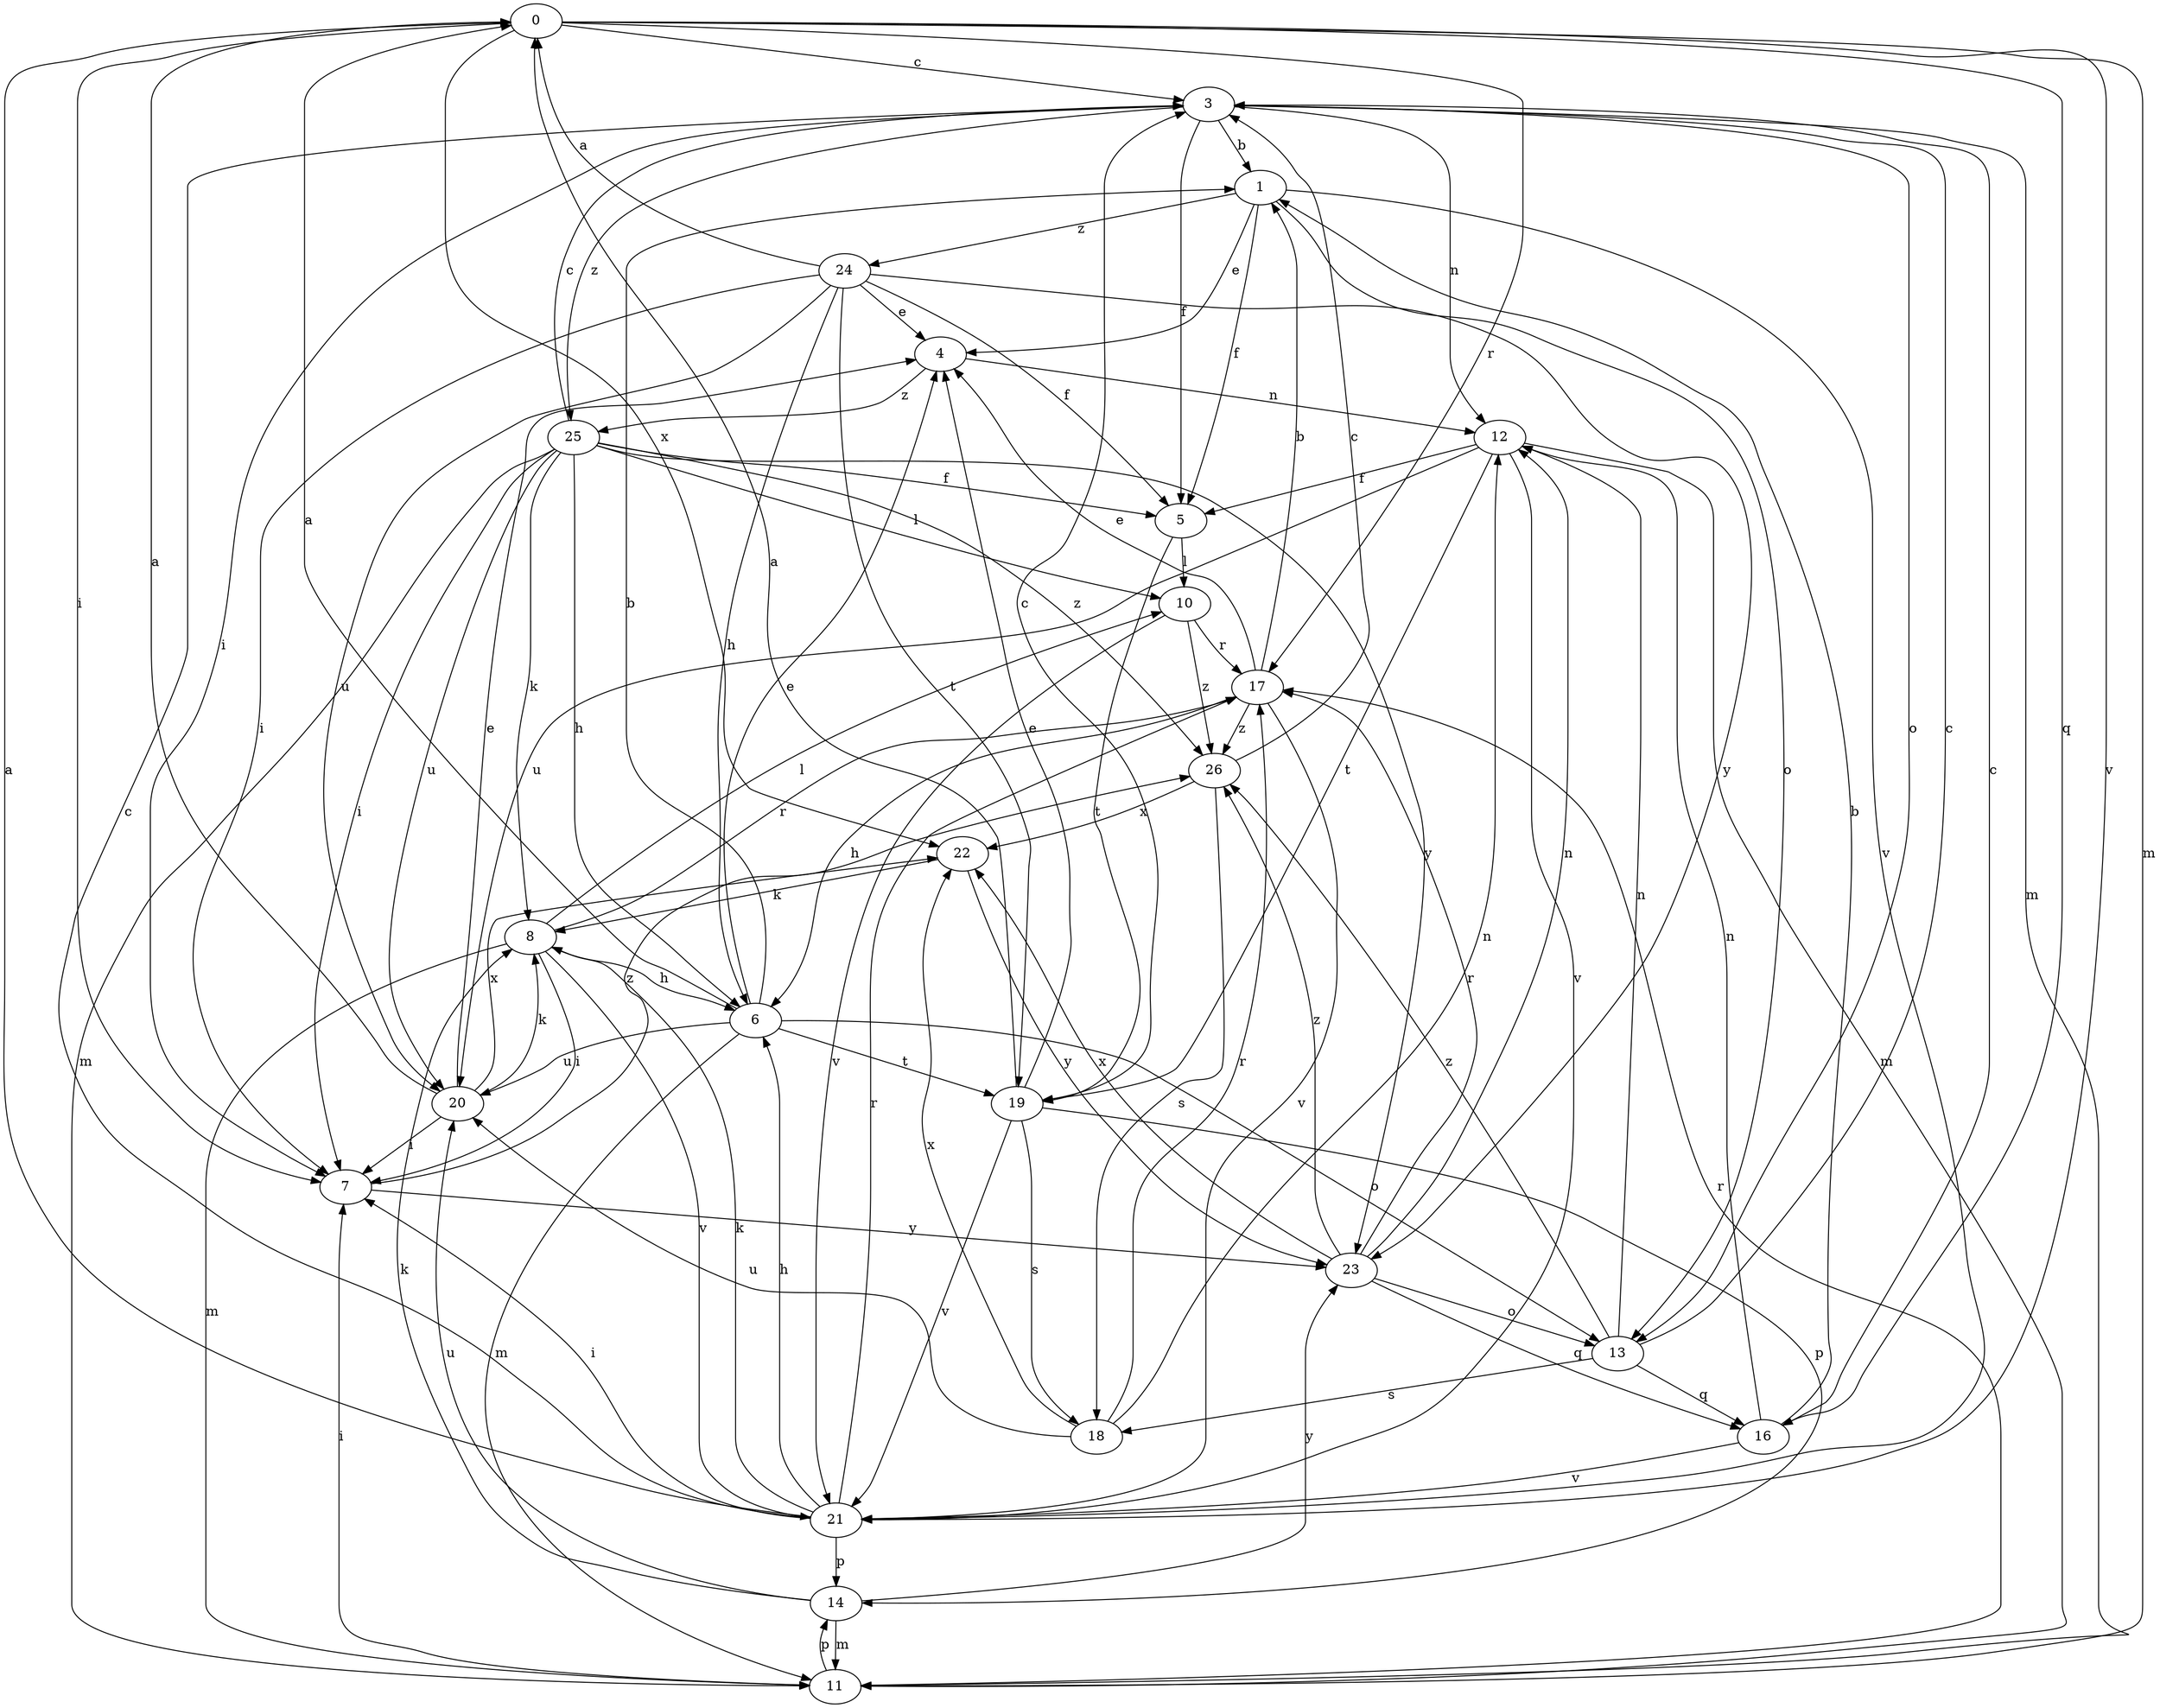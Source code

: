 strict digraph  {
0;
1;
3;
4;
5;
6;
7;
8;
10;
11;
12;
13;
14;
16;
17;
18;
19;
20;
21;
22;
23;
24;
25;
26;
0 -> 3  [label=c];
0 -> 7  [label=i];
0 -> 11  [label=m];
0 -> 16  [label=q];
0 -> 17  [label=r];
0 -> 21  [label=v];
0 -> 22  [label=x];
1 -> 4  [label=e];
1 -> 5  [label=f];
1 -> 13  [label=o];
1 -> 21  [label=v];
1 -> 24  [label=z];
3 -> 1  [label=b];
3 -> 5  [label=f];
3 -> 7  [label=i];
3 -> 11  [label=m];
3 -> 12  [label=n];
3 -> 13  [label=o];
3 -> 25  [label=z];
4 -> 12  [label=n];
4 -> 25  [label=z];
5 -> 10  [label=l];
5 -> 19  [label=t];
6 -> 0  [label=a];
6 -> 1  [label=b];
6 -> 4  [label=e];
6 -> 11  [label=m];
6 -> 13  [label=o];
6 -> 19  [label=t];
6 -> 20  [label=u];
7 -> 23  [label=y];
7 -> 26  [label=z];
8 -> 6  [label=h];
8 -> 7  [label=i];
8 -> 10  [label=l];
8 -> 11  [label=m];
8 -> 17  [label=r];
8 -> 21  [label=v];
10 -> 17  [label=r];
10 -> 21  [label=v];
10 -> 26  [label=z];
11 -> 7  [label=i];
11 -> 14  [label=p];
11 -> 17  [label=r];
12 -> 5  [label=f];
12 -> 11  [label=m];
12 -> 19  [label=t];
12 -> 20  [label=u];
12 -> 21  [label=v];
13 -> 3  [label=c];
13 -> 12  [label=n];
13 -> 16  [label=q];
13 -> 18  [label=s];
13 -> 26  [label=z];
14 -> 8  [label=k];
14 -> 11  [label=m];
14 -> 20  [label=u];
14 -> 23  [label=y];
16 -> 1  [label=b];
16 -> 3  [label=c];
16 -> 12  [label=n];
16 -> 21  [label=v];
17 -> 1  [label=b];
17 -> 4  [label=e];
17 -> 6  [label=h];
17 -> 21  [label=v];
17 -> 26  [label=z];
18 -> 12  [label=n];
18 -> 17  [label=r];
18 -> 20  [label=u];
18 -> 22  [label=x];
19 -> 0  [label=a];
19 -> 3  [label=c];
19 -> 4  [label=e];
19 -> 14  [label=p];
19 -> 18  [label=s];
19 -> 21  [label=v];
20 -> 0  [label=a];
20 -> 4  [label=e];
20 -> 7  [label=i];
20 -> 8  [label=k];
20 -> 22  [label=x];
21 -> 0  [label=a];
21 -> 3  [label=c];
21 -> 6  [label=h];
21 -> 7  [label=i];
21 -> 8  [label=k];
21 -> 14  [label=p];
21 -> 17  [label=r];
22 -> 8  [label=k];
22 -> 23  [label=y];
23 -> 12  [label=n];
23 -> 13  [label=o];
23 -> 16  [label=q];
23 -> 17  [label=r];
23 -> 22  [label=x];
23 -> 26  [label=z];
24 -> 0  [label=a];
24 -> 4  [label=e];
24 -> 5  [label=f];
24 -> 6  [label=h];
24 -> 7  [label=i];
24 -> 19  [label=t];
24 -> 20  [label=u];
24 -> 23  [label=y];
25 -> 3  [label=c];
25 -> 5  [label=f];
25 -> 6  [label=h];
25 -> 7  [label=i];
25 -> 8  [label=k];
25 -> 10  [label=l];
25 -> 11  [label=m];
25 -> 20  [label=u];
25 -> 23  [label=y];
25 -> 26  [label=z];
26 -> 3  [label=c];
26 -> 18  [label=s];
26 -> 22  [label=x];
}
